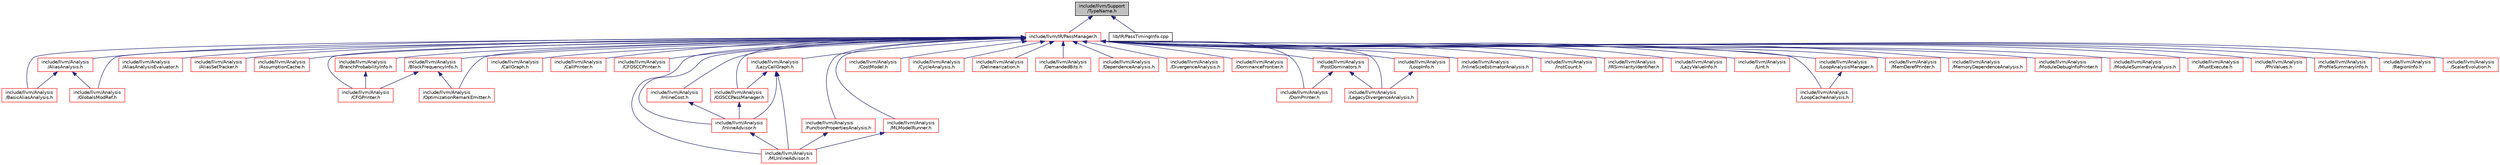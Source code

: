 digraph "include/llvm/Support/TypeName.h"
{
 // LATEX_PDF_SIZE
  bgcolor="transparent";
  edge [fontname="Helvetica",fontsize="10",labelfontname="Helvetica",labelfontsize="10"];
  node [fontname="Helvetica",fontsize="10",shape=record];
  Node1 [label="include/llvm/Support\l/TypeName.h",height=0.2,width=0.4,color="black", fillcolor="grey75", style="filled", fontcolor="black",tooltip=" "];
  Node1 -> Node2 [dir="back",color="midnightblue",fontsize="10",style="solid",fontname="Helvetica"];
  Node2 [label="include/llvm/IR/PassManager.h",height=0.2,width=0.4,color="red",URL="$PassManager_8h.html",tooltip=" "];
  Node2 -> Node3 [dir="back",color="midnightblue",fontsize="10",style="solid",fontname="Helvetica"];
  Node3 [label="include/llvm/Analysis\l/AliasAnalysis.h",height=0.2,width=0.4,color="red",URL="$AliasAnalysis_8h.html",tooltip=" "];
  Node3 -> Node4 [dir="back",color="midnightblue",fontsize="10",style="solid",fontname="Helvetica"];
  Node4 [label="include/llvm/Analysis\l/BasicAliasAnalysis.h",height=0.2,width=0.4,color="red",URL="$BasicAliasAnalysis_8h.html",tooltip=" "];
  Node3 -> Node28 [dir="back",color="midnightblue",fontsize="10",style="solid",fontname="Helvetica"];
  Node28 [label="include/llvm/Analysis\l/GlobalsModRef.h",height=0.2,width=0.4,color="red",URL="$GlobalsModRef_8h.html",tooltip=" "];
  Node2 -> Node206 [dir="back",color="midnightblue",fontsize="10",style="solid",fontname="Helvetica"];
  Node206 [label="include/llvm/Analysis\l/AliasAnalysisEvaluator.h",height=0.2,width=0.4,color="red",URL="$AliasAnalysisEvaluator_8h.html",tooltip=" "];
  Node2 -> Node207 [dir="back",color="midnightblue",fontsize="10",style="solid",fontname="Helvetica"];
  Node207 [label="include/llvm/Analysis\l/AliasSetTracker.h",height=0.2,width=0.4,color="red",URL="$AliasSetTracker_8h.html",tooltip=" "];
  Node2 -> Node208 [dir="back",color="midnightblue",fontsize="10",style="solid",fontname="Helvetica"];
  Node208 [label="include/llvm/Analysis\l/AssumptionCache.h",height=0.2,width=0.4,color="red",URL="$AssumptionCache_8h.html",tooltip=" "];
  Node2 -> Node4 [dir="back",color="midnightblue",fontsize="10",style="solid",fontname="Helvetica"];
  Node2 -> Node267 [dir="back",color="midnightblue",fontsize="10",style="solid",fontname="Helvetica"];
  Node267 [label="include/llvm/Analysis\l/BlockFrequencyInfo.h",height=0.2,width=0.4,color="red",URL="$BlockFrequencyInfo_8h.html",tooltip=" "];
  Node267 -> Node268 [dir="back",color="midnightblue",fontsize="10",style="solid",fontname="Helvetica"];
  Node268 [label="include/llvm/Analysis\l/CFGPrinter.h",height=0.2,width=0.4,color="red",URL="$CFGPrinter_8h.html",tooltip=" "];
  Node267 -> Node284 [dir="back",color="midnightblue",fontsize="10",style="solid",fontname="Helvetica"];
  Node284 [label="include/llvm/Analysis\l/OptimizationRemarkEmitter.h",height=0.2,width=0.4,color="red",URL="$OptimizationRemarkEmitter_8h.html",tooltip=" "];
  Node2 -> Node387 [dir="back",color="midnightblue",fontsize="10",style="solid",fontname="Helvetica"];
  Node387 [label="include/llvm/Analysis\l/BranchProbabilityInfo.h",height=0.2,width=0.4,color="red",URL="$BranchProbabilityInfo_8h.html",tooltip=" "];
  Node387 -> Node268 [dir="back",color="midnightblue",fontsize="10",style="solid",fontname="Helvetica"];
  Node2 -> Node398 [dir="back",color="midnightblue",fontsize="10",style="solid",fontname="Helvetica"];
  Node398 [label="include/llvm/Analysis\l/CallGraph.h",height=0.2,width=0.4,color="red",URL="$CallGraph_8h.html",tooltip=" "];
  Node2 -> Node412 [dir="back",color="midnightblue",fontsize="10",style="solid",fontname="Helvetica"];
  Node412 [label="include/llvm/Analysis\l/CallPrinter.h",height=0.2,width=0.4,color="red",URL="$CallPrinter_8h.html",tooltip=" "];
  Node2 -> Node268 [dir="back",color="midnightblue",fontsize="10",style="solid",fontname="Helvetica"];
  Node2 -> Node413 [dir="back",color="midnightblue",fontsize="10",style="solid",fontname="Helvetica"];
  Node413 [label="include/llvm/Analysis\l/CFGSCCPrinter.h",height=0.2,width=0.4,color="red",URL="$CFGSCCPrinter_8h.html",tooltip=" "];
  Node2 -> Node415 [dir="back",color="midnightblue",fontsize="10",style="solid",fontname="Helvetica"];
  Node415 [label="include/llvm/Analysis\l/CGSCCPassManager.h",height=0.2,width=0.4,color="red",URL="$CGSCCPassManager_8h.html",tooltip=" "];
  Node415 -> Node416 [dir="back",color="midnightblue",fontsize="10",style="solid",fontname="Helvetica"];
  Node416 [label="include/llvm/Analysis\l/InlineAdvisor.h",height=0.2,width=0.4,color="red",URL="$InlineAdvisor_8h.html",tooltip=" "];
  Node416 -> Node417 [dir="back",color="midnightblue",fontsize="10",style="solid",fontname="Helvetica"];
  Node417 [label="include/llvm/Analysis\l/MLInlineAdvisor.h",height=0.2,width=0.4,color="red",URL="$MLInlineAdvisor_8h.html",tooltip=" "];
  Node2 -> Node429 [dir="back",color="midnightblue",fontsize="10",style="solid",fontname="Helvetica"];
  Node429 [label="include/llvm/Analysis\l/CostModel.h",height=0.2,width=0.4,color="red",URL="$CostModel_8h.html",tooltip=" "];
  Node2 -> Node431 [dir="back",color="midnightblue",fontsize="10",style="solid",fontname="Helvetica"];
  Node431 [label="include/llvm/Analysis\l/CycleAnalysis.h",height=0.2,width=0.4,color="red",URL="$CycleAnalysis_8h.html",tooltip=" "];
  Node2 -> Node435 [dir="back",color="midnightblue",fontsize="10",style="solid",fontname="Helvetica"];
  Node435 [label="include/llvm/Analysis\l/Delinearization.h",height=0.2,width=0.4,color="red",URL="$Delinearization_8h.html",tooltip=" "];
  Node2 -> Node437 [dir="back",color="midnightblue",fontsize="10",style="solid",fontname="Helvetica"];
  Node437 [label="include/llvm/Analysis\l/DemandedBits.h",height=0.2,width=0.4,color="red",URL="$DemandedBits_8h.html",tooltip=" "];
  Node2 -> Node440 [dir="back",color="midnightblue",fontsize="10",style="solid",fontname="Helvetica"];
  Node440 [label="include/llvm/Analysis\l/DependenceAnalysis.h",height=0.2,width=0.4,color="red",URL="$DependenceAnalysis_8h.html",tooltip=" "];
  Node2 -> Node447 [dir="back",color="midnightblue",fontsize="10",style="solid",fontname="Helvetica"];
  Node447 [label="include/llvm/Analysis\l/DivergenceAnalysis.h",height=0.2,width=0.4,color="red",URL="$DivergenceAnalysis_8h.html",tooltip=" "];
  Node2 -> Node450 [dir="back",color="midnightblue",fontsize="10",style="solid",fontname="Helvetica"];
  Node450 [label="include/llvm/Analysis\l/DominanceFrontier.h",height=0.2,width=0.4,color="red",URL="$DominanceFrontier_8h.html",tooltip=" "];
  Node2 -> Node270 [dir="back",color="midnightblue",fontsize="10",style="solid",fontname="Helvetica"];
  Node270 [label="include/llvm/Analysis\l/DomPrinter.h",height=0.2,width=0.4,color="red",URL="$DomPrinter_8h.html",tooltip=" "];
  Node2 -> Node464 [dir="back",color="midnightblue",fontsize="10",style="solid",fontname="Helvetica"];
  Node464 [label="include/llvm/Analysis\l/FunctionPropertiesAnalysis.h",height=0.2,width=0.4,color="red",URL="$FunctionPropertiesAnalysis_8h.html",tooltip=" "];
  Node464 -> Node417 [dir="back",color="midnightblue",fontsize="10",style="solid",fontname="Helvetica"];
  Node2 -> Node28 [dir="back",color="midnightblue",fontsize="10",style="solid",fontname="Helvetica"];
  Node2 -> Node416 [dir="back",color="midnightblue",fontsize="10",style="solid",fontname="Helvetica"];
  Node2 -> Node466 [dir="back",color="midnightblue",fontsize="10",style="solid",fontname="Helvetica"];
  Node466 [label="include/llvm/Analysis\l/InlineCost.h",height=0.2,width=0.4,color="red",URL="$InlineCost_8h.html",tooltip=" "];
  Node466 -> Node416 [dir="back",color="midnightblue",fontsize="10",style="solid",fontname="Helvetica"];
  Node2 -> Node468 [dir="back",color="midnightblue",fontsize="10",style="solid",fontname="Helvetica"];
  Node468 [label="include/llvm/Analysis\l/InlineSizeEstimatorAnalysis.h",height=0.2,width=0.4,color="red",URL="$InlineSizeEstimatorAnalysis_8h.html",tooltip=" "];
  Node2 -> Node470 [dir="back",color="midnightblue",fontsize="10",style="solid",fontname="Helvetica"];
  Node470 [label="include/llvm/Analysis\l/InstCount.h",height=0.2,width=0.4,color="red",URL="$InstCount_8h.html",tooltip=" "];
  Node2 -> Node472 [dir="back",color="midnightblue",fontsize="10",style="solid",fontname="Helvetica"];
  Node472 [label="include/llvm/Analysis\l/IRSimilarityIdentifier.h",height=0.2,width=0.4,color="red",URL="$IRSimilarityIdentifier_8h.html",tooltip=" "];
  Node2 -> Node475 [dir="back",color="midnightblue",fontsize="10",style="solid",fontname="Helvetica"];
  Node475 [label="include/llvm/Analysis\l/LazyCallGraph.h",height=0.2,width=0.4,color="red",URL="$LazyCallGraph_8h.html",tooltip=" "];
  Node475 -> Node415 [dir="back",color="midnightblue",fontsize="10",style="solid",fontname="Helvetica"];
  Node475 -> Node416 [dir="back",color="midnightblue",fontsize="10",style="solid",fontname="Helvetica"];
  Node475 -> Node417 [dir="back",color="midnightblue",fontsize="10",style="solid",fontname="Helvetica"];
  Node2 -> Node480 [dir="back",color="midnightblue",fontsize="10",style="solid",fontname="Helvetica"];
  Node480 [label="include/llvm/Analysis\l/LazyValueInfo.h",height=0.2,width=0.4,color="red",URL="$LazyValueInfo_8h.html",tooltip=" "];
  Node2 -> Node481 [dir="back",color="midnightblue",fontsize="10",style="solid",fontname="Helvetica"];
  Node481 [label="include/llvm/Analysis\l/LegacyDivergenceAnalysis.h",height=0.2,width=0.4,color="red",URL="$LegacyDivergenceAnalysis_8h.html",tooltip=" "];
  Node2 -> Node489 [dir="back",color="midnightblue",fontsize="10",style="solid",fontname="Helvetica"];
  Node489 [label="include/llvm/Analysis\l/Lint.h",height=0.2,width=0.4,color="red",URL="$Lint_8h.html",tooltip=" "];
  Node2 -> Node490 [dir="back",color="midnightblue",fontsize="10",style="solid",fontname="Helvetica"];
  Node490 [label="include/llvm/Analysis\l/LoopAnalysisManager.h",height=0.2,width=0.4,color="red",URL="$LoopAnalysisManager_8h.html",tooltip=" "];
  Node490 -> Node534 [dir="back",color="midnightblue",fontsize="10",style="solid",fontname="Helvetica"];
  Node534 [label="include/llvm/Analysis\l/LoopCacheAnalysis.h",height=0.2,width=0.4,color="red",URL="$LoopCacheAnalysis_8h.html",tooltip=" "];
  Node2 -> Node534 [dir="back",color="midnightblue",fontsize="10",style="solid",fontname="Helvetica"];
  Node2 -> Node558 [dir="back",color="midnightblue",fontsize="10",style="solid",fontname="Helvetica"];
  Node558 [label="include/llvm/Analysis\l/LoopInfo.h",height=0.2,width=0.4,color="red",URL="$LoopInfo_8h.html",tooltip=" "];
  Node558 -> Node481 [dir="back",color="midnightblue",fontsize="10",style="solid",fontname="Helvetica"];
  Node2 -> Node637 [dir="back",color="midnightblue",fontsize="10",style="solid",fontname="Helvetica"];
  Node637 [label="include/llvm/Analysis\l/MemDerefPrinter.h",height=0.2,width=0.4,color="red",URL="$MemDerefPrinter_8h.html",tooltip=" "];
  Node2 -> Node639 [dir="back",color="midnightblue",fontsize="10",style="solid",fontname="Helvetica"];
  Node639 [label="include/llvm/Analysis\l/MemoryDependenceAnalysis.h",height=0.2,width=0.4,color="red",URL="$MemoryDependenceAnalysis_8h.html",tooltip=" "];
  Node2 -> Node417 [dir="back",color="midnightblue",fontsize="10",style="solid",fontname="Helvetica"];
  Node2 -> Node641 [dir="back",color="midnightblue",fontsize="10",style="solid",fontname="Helvetica"];
  Node641 [label="include/llvm/Analysis\l/MLModelRunner.h",height=0.2,width=0.4,color="red",URL="$MLModelRunner_8h.html",tooltip=" "];
  Node641 -> Node417 [dir="back",color="midnightblue",fontsize="10",style="solid",fontname="Helvetica"];
  Node2 -> Node648 [dir="back",color="midnightblue",fontsize="10",style="solid",fontname="Helvetica"];
  Node648 [label="include/llvm/Analysis\l/ModuleDebugInfoPrinter.h",height=0.2,width=0.4,color="red",URL="$ModuleDebugInfoPrinter_8h.html",tooltip=" "];
  Node2 -> Node650 [dir="back",color="midnightblue",fontsize="10",style="solid",fontname="Helvetica"];
  Node650 [label="include/llvm/Analysis\l/ModuleSummaryAnalysis.h",height=0.2,width=0.4,color="red",URL="$ModuleSummaryAnalysis_8h.html",tooltip=" "];
  Node2 -> Node655 [dir="back",color="midnightblue",fontsize="10",style="solid",fontname="Helvetica"];
  Node655 [label="include/llvm/Analysis\l/MustExecute.h",height=0.2,width=0.4,color="red",URL="$MustExecute_8h.html",tooltip=" "];
  Node2 -> Node284 [dir="back",color="midnightblue",fontsize="10",style="solid",fontname="Helvetica"];
  Node2 -> Node656 [dir="back",color="midnightblue",fontsize="10",style="solid",fontname="Helvetica"];
  Node656 [label="include/llvm/Analysis\l/PhiValues.h",height=0.2,width=0.4,color="red",URL="$PhiValues_8h.html",tooltip=" "];
  Node2 -> Node658 [dir="back",color="midnightblue",fontsize="10",style="solid",fontname="Helvetica"];
  Node658 [label="include/llvm/Analysis\l/PostDominators.h",height=0.2,width=0.4,color="red",URL="$PostDominators_8h.html",tooltip=" "];
  Node658 -> Node270 [dir="back",color="midnightblue",fontsize="10",style="solid",fontname="Helvetica"];
  Node658 -> Node481 [dir="back",color="midnightblue",fontsize="10",style="solid",fontname="Helvetica"];
  Node2 -> Node663 [dir="back",color="midnightblue",fontsize="10",style="solid",fontname="Helvetica"];
  Node663 [label="include/llvm/Analysis\l/ProfileSummaryInfo.h",height=0.2,width=0.4,color="red",URL="$ProfileSummaryInfo_8h.html",tooltip=" "];
  Node2 -> Node674 [dir="back",color="midnightblue",fontsize="10",style="solid",fontname="Helvetica"];
  Node674 [label="include/llvm/Analysis\l/RegionInfo.h",height=0.2,width=0.4,color="red",URL="$RegionInfo_8h.html",tooltip=" "];
  Node2 -> Node677 [dir="back",color="midnightblue",fontsize="10",style="solid",fontname="Helvetica"];
  Node677 [label="include/llvm/Analysis\l/ScalarEvolution.h",height=0.2,width=0.4,color="red",URL="$ScalarEvolution_8h.html",tooltip=" "];
  Node1 -> Node1862 [dir="back",color="midnightblue",fontsize="10",style="solid",fontname="Helvetica"];
  Node1862 [label="lib/IR/PassTimingInfo.cpp",height=0.2,width=0.4,color="black",URL="$PassTimingInfo_8cpp.html",tooltip=" "];
}
